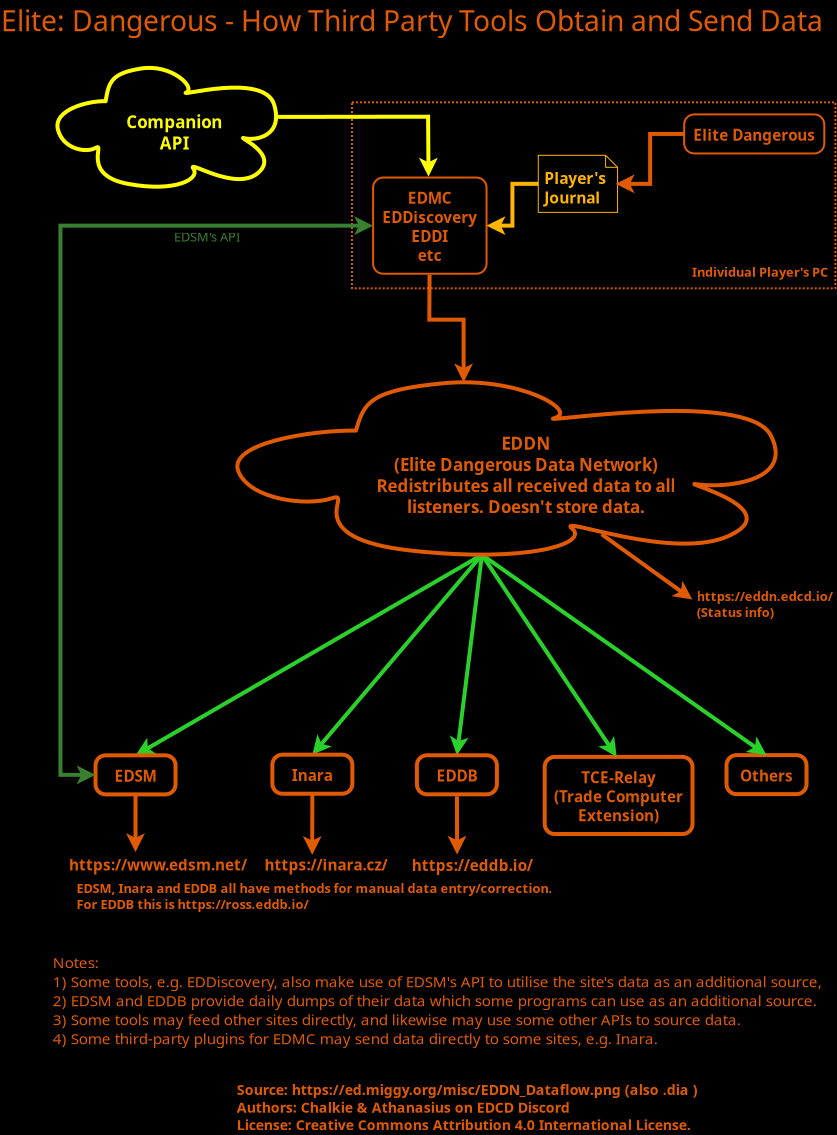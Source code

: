 <?xml version="1.0" encoding="UTF-8"?>
<dia:diagram xmlns:dia="http://www.lysator.liu.se/~alla/dia/">
  <dia:layer name="Background" visible="true" connectable="true" active="true">
    <dia:object type="Network - Cloud" version="1" id="O0">
      <dia:attribute name="obj_pos">
        <dia:point val="7.553,4.768"/>
      </dia:attribute>
      <dia:attribute name="obj_bb">
        <dia:rectangle val="7.353,4.568;18.685,10.91"/>
      </dia:attribute>
      <dia:attribute name="meta">
        <dia:composite type="dict"/>
      </dia:attribute>
      <dia:attribute name="elem_corner">
        <dia:point val="7.553,4.768"/>
      </dia:attribute>
      <dia:attribute name="elem_width">
        <dia:real val="10.932"/>
      </dia:attribute>
      <dia:attribute name="elem_height">
        <dia:real val="5.942"/>
      </dia:attribute>
      <dia:attribute name="line_width">
        <dia:real val="0.2"/>
      </dia:attribute>
      <dia:attribute name="line_colour">
        <dia:color val="#ffff00ff"/>
      </dia:attribute>
      <dia:attribute name="fill_colour">
        <dia:color val="#000000ff"/>
      </dia:attribute>
      <dia:attribute name="show_background">
        <dia:boolean val="true"/>
      </dia:attribute>
      <dia:attribute name="line_style">
        <dia:enum val="0"/>
        <dia:real val="1"/>
      </dia:attribute>
      <dia:attribute name="padding">
        <dia:real val="0.1"/>
      </dia:attribute>
      <dia:attribute name="text">
        <dia:composite type="text">
          <dia:attribute name="string">
            <dia:string>#Companion
API#</dia:string>
          </dia:attribute>
          <dia:attribute name="font">
            <dia:font family="Sintony" style="80" name="Courier"/>
          </dia:attribute>
          <dia:attribute name="height">
            <dia:real val="1.058"/>
          </dia:attribute>
          <dia:attribute name="pos">
            <dia:point val="13.414,7.686"/>
          </dia:attribute>
          <dia:attribute name="color">
            <dia:color val="#ffff00ff"/>
          </dia:attribute>
          <dia:attribute name="alignment">
            <dia:enum val="1"/>
          </dia:attribute>
        </dia:composite>
      </dia:attribute>
      <dia:attribute name="text_fitting">
        <dia:enum val="1"/>
      </dia:attribute>
      <dia:attribute name="flip_horizontal">
        <dia:boolean val="false"/>
      </dia:attribute>
      <dia:attribute name="flip_vertical">
        <dia:boolean val="false"/>
      </dia:attribute>
      <dia:attribute name="subscale">
        <dia:real val="1"/>
      </dia:attribute>
    </dia:object>
    <dia:object type="UML - State" version="0" id="O1">
      <dia:attribute name="obj_pos">
        <dia:point val="31.915,39.22"/>
      </dia:attribute>
      <dia:attribute name="obj_bb">
        <dia:rectangle val="31.815,39.12;39.217,43.177"/>
      </dia:attribute>
      <dia:attribute name="meta">
        <dia:composite type="dict"/>
      </dia:attribute>
      <dia:attribute name="elem_corner">
        <dia:point val="31.915,39.22"/>
      </dia:attribute>
      <dia:attribute name="elem_width">
        <dia:real val="7.202"/>
      </dia:attribute>
      <dia:attribute name="elem_height">
        <dia:real val="3.857"/>
      </dia:attribute>
      <dia:attribute name="entry_action">
        <dia:string>##</dia:string>
      </dia:attribute>
      <dia:attribute name="do_action">
        <dia:string>##</dia:string>
      </dia:attribute>
      <dia:attribute name="exit_action">
        <dia:string>##</dia:string>
      </dia:attribute>
      <dia:attribute name="text">
        <dia:composite type="text">
          <dia:attribute name="string">
            <dia:string>#TCE-Relay
(Trade Computer
Extension)#</dia:string>
          </dia:attribute>
          <dia:attribute name="font">
            <dia:font family="Sintony" style="80" name="Courier"/>
          </dia:attribute>
          <dia:attribute name="height">
            <dia:real val="0.952"/>
          </dia:attribute>
          <dia:attribute name="pos">
            <dia:point val="35.516,40.48"/>
          </dia:attribute>
          <dia:attribute name="color">
            <dia:color val="#e05a01ff"/>
          </dia:attribute>
          <dia:attribute name="alignment">
            <dia:enum val="1"/>
          </dia:attribute>
        </dia:composite>
      </dia:attribute>
      <dia:attribute name="line_width">
        <dia:real val="0.2"/>
      </dia:attribute>
      <dia:attribute name="line_colour">
        <dia:color val="#e05a01ff"/>
      </dia:attribute>
      <dia:attribute name="fill_colour">
        <dia:color val="#000000ff"/>
      </dia:attribute>
    </dia:object>
    <dia:object type="UML - State" version="0" id="O2">
      <dia:attribute name="obj_pos">
        <dia:point val="41.006,39.131"/>
      </dia:attribute>
      <dia:attribute name="obj_bb">
        <dia:rectangle val="40.906,39.031;45.106,41.183"/>
      </dia:attribute>
      <dia:attribute name="meta">
        <dia:composite type="dict"/>
      </dia:attribute>
      <dia:attribute name="elem_corner">
        <dia:point val="41.006,39.131"/>
      </dia:attribute>
      <dia:attribute name="elem_width">
        <dia:real val="4"/>
      </dia:attribute>
      <dia:attribute name="elem_height">
        <dia:real val="1.952"/>
      </dia:attribute>
      <dia:attribute name="entry_action">
        <dia:string>##</dia:string>
      </dia:attribute>
      <dia:attribute name="do_action">
        <dia:string>##</dia:string>
      </dia:attribute>
      <dia:attribute name="exit_action">
        <dia:string>##</dia:string>
      </dia:attribute>
      <dia:attribute name="text">
        <dia:composite type="text">
          <dia:attribute name="string">
            <dia:string>#Others#</dia:string>
          </dia:attribute>
          <dia:attribute name="font">
            <dia:font family="Sintony" style="80" name="Courier"/>
          </dia:attribute>
          <dia:attribute name="height">
            <dia:real val="0.952"/>
          </dia:attribute>
          <dia:attribute name="pos">
            <dia:point val="43.006,40.391"/>
          </dia:attribute>
          <dia:attribute name="color">
            <dia:color val="#e05a01ff"/>
          </dia:attribute>
          <dia:attribute name="alignment">
            <dia:enum val="1"/>
          </dia:attribute>
        </dia:composite>
      </dia:attribute>
      <dia:attribute name="line_width">
        <dia:real val="0.2"/>
      </dia:attribute>
      <dia:attribute name="line_colour">
        <dia:color val="#e05a01ff"/>
      </dia:attribute>
      <dia:attribute name="fill_colour">
        <dia:color val="#000000ff"/>
      </dia:attribute>
    </dia:object>
    <dia:object type="Standard - Line" version="0" id="O3">
      <dia:attribute name="obj_pos">
        <dia:point val="28.778,29.114"/>
      </dia:attribute>
      <dia:attribute name="obj_bb">
        <dia:rectangle val="11.321,28.977;28.915,39.279"/>
      </dia:attribute>
      <dia:attribute name="conn_endpoints">
        <dia:point val="28.778,29.114"/>
        <dia:point val="11.458,39.142"/>
      </dia:attribute>
      <dia:attribute name="numcp">
        <dia:int val="1"/>
      </dia:attribute>
      <dia:attribute name="line_color">
        <dia:color val="#2ad12aff"/>
      </dia:attribute>
      <dia:attribute name="line_width">
        <dia:real val="0.2"/>
      </dia:attribute>
      <dia:attribute name="end_arrow">
        <dia:enum val="22"/>
      </dia:attribute>
      <dia:attribute name="end_arrow_length">
        <dia:real val="0.5"/>
      </dia:attribute>
      <dia:attribute name="end_arrow_width">
        <dia:real val="0.5"/>
      </dia:attribute>
      <dia:connections>
        <dia:connection handle="0" to="O17" connection="1"/>
        <dia:connection handle="1" to="O14" connection="1"/>
      </dia:connections>
    </dia:object>
    <dia:object type="Standard - Line" version="0" id="O4">
      <dia:attribute name="obj_pos">
        <dia:point val="28.778,29.114"/>
      </dia:attribute>
      <dia:attribute name="obj_bb">
        <dia:rectangle val="20.158,28.973;28.919,39.25"/>
      </dia:attribute>
      <dia:attribute name="conn_endpoints">
        <dia:point val="28.778,29.114"/>
        <dia:point val="20.299,39.109"/>
      </dia:attribute>
      <dia:attribute name="numcp">
        <dia:int val="1"/>
      </dia:attribute>
      <dia:attribute name="line_color">
        <dia:color val="#2ad12aff"/>
      </dia:attribute>
      <dia:attribute name="line_width">
        <dia:real val="0.2"/>
      </dia:attribute>
      <dia:attribute name="end_arrow">
        <dia:enum val="22"/>
      </dia:attribute>
      <dia:attribute name="end_arrow_length">
        <dia:real val="0.5"/>
      </dia:attribute>
      <dia:attribute name="end_arrow_width">
        <dia:real val="0.5"/>
      </dia:attribute>
      <dia:connections>
        <dia:connection handle="0" to="O17" connection="1"/>
        <dia:connection handle="1" to="O11" connection="1"/>
      </dia:connections>
    </dia:object>
    <dia:object type="Standard - Line" version="0" id="O5">
      <dia:attribute name="obj_pos">
        <dia:point val="28.778,29.114"/>
      </dia:attribute>
      <dia:attribute name="obj_bb">
        <dia:rectangle val="27.172,29.002;28.89,39.25"/>
      </dia:attribute>
      <dia:attribute name="conn_endpoints">
        <dia:point val="28.778,29.114"/>
        <dia:point val="27.525,39.139"/>
      </dia:attribute>
      <dia:attribute name="numcp">
        <dia:int val="1"/>
      </dia:attribute>
      <dia:attribute name="line_color">
        <dia:color val="#2ad12aff"/>
      </dia:attribute>
      <dia:attribute name="line_width">
        <dia:real val="0.2"/>
      </dia:attribute>
      <dia:attribute name="end_arrow">
        <dia:enum val="22"/>
      </dia:attribute>
      <dia:attribute name="end_arrow_length">
        <dia:real val="0.5"/>
      </dia:attribute>
      <dia:attribute name="end_arrow_width">
        <dia:real val="0.5"/>
      </dia:attribute>
      <dia:connections>
        <dia:connection handle="0" to="O17" connection="1"/>
        <dia:connection handle="1" to="O31" connection="1"/>
      </dia:connections>
    </dia:object>
    <dia:object type="Standard - Line" version="0" id="O6">
      <dia:attribute name="obj_pos">
        <dia:point val="28.778,29.114"/>
      </dia:attribute>
      <dia:attribute name="obj_bb">
        <dia:rectangle val="28.639,28.975;35.655,39.358"/>
      </dia:attribute>
      <dia:attribute name="conn_endpoints">
        <dia:point val="28.778,29.114"/>
        <dia:point val="35.516,39.22"/>
      </dia:attribute>
      <dia:attribute name="numcp">
        <dia:int val="1"/>
      </dia:attribute>
      <dia:attribute name="line_color">
        <dia:color val="#2ad12aff"/>
      </dia:attribute>
      <dia:attribute name="line_width">
        <dia:real val="0.2"/>
      </dia:attribute>
      <dia:attribute name="end_arrow">
        <dia:enum val="22"/>
      </dia:attribute>
      <dia:attribute name="end_arrow_length">
        <dia:real val="0.5"/>
      </dia:attribute>
      <dia:attribute name="end_arrow_width">
        <dia:real val="0.5"/>
      </dia:attribute>
      <dia:connections>
        <dia:connection handle="0" to="O17" connection="1"/>
        <dia:connection handle="1" to="O1" connection="1"/>
      </dia:connections>
    </dia:object>
    <dia:object type="Standard - Line" version="0" id="O7">
      <dia:attribute name="obj_pos">
        <dia:point val="28.778,29.114"/>
      </dia:attribute>
      <dia:attribute name="obj_bb">
        <dia:rectangle val="28.639,28.974;43.145,39.27"/>
      </dia:attribute>
      <dia:attribute name="conn_endpoints">
        <dia:point val="28.778,29.114"/>
        <dia:point val="43.006,39.131"/>
      </dia:attribute>
      <dia:attribute name="numcp">
        <dia:int val="1"/>
      </dia:attribute>
      <dia:attribute name="line_color">
        <dia:color val="#2ad12aff"/>
      </dia:attribute>
      <dia:attribute name="line_width">
        <dia:real val="0.2"/>
      </dia:attribute>
      <dia:attribute name="end_arrow">
        <dia:enum val="22"/>
      </dia:attribute>
      <dia:attribute name="end_arrow_length">
        <dia:real val="0.5"/>
      </dia:attribute>
      <dia:attribute name="end_arrow_width">
        <dia:real val="0.5"/>
      </dia:attribute>
      <dia:connections>
        <dia:connection handle="0" to="O17" connection="1"/>
        <dia:connection handle="1" to="O2" connection="1"/>
      </dia:connections>
    </dia:object>
    <dia:object type="Standard - Text" version="1" id="O8">
      <dia:attribute name="obj_pos">
        <dia:point val="20.056,34.346"/>
      </dia:attribute>
      <dia:attribute name="obj_bb">
        <dia:rectangle val="20.056,33.751;20.056,34.496"/>
      </dia:attribute>
      <dia:attribute name="text">
        <dia:composite type="text">
          <dia:attribute name="string">
            <dia:string>##</dia:string>
          </dia:attribute>
          <dia:attribute name="font">
            <dia:font family="sans" style="0" name="Helvetica"/>
          </dia:attribute>
          <dia:attribute name="height">
            <dia:real val="0.8"/>
          </dia:attribute>
          <dia:attribute name="pos">
            <dia:point val="20.056,34.346"/>
          </dia:attribute>
          <dia:attribute name="color">
            <dia:color val="#e05a01ff"/>
          </dia:attribute>
          <dia:attribute name="alignment">
            <dia:enum val="0"/>
          </dia:attribute>
        </dia:composite>
      </dia:attribute>
      <dia:attribute name="valign">
        <dia:enum val="3"/>
      </dia:attribute>
    </dia:object>
    <dia:object type="Standard - Text" version="1" id="O9">
      <dia:attribute name="obj_pos">
        <dia:point val="4.731,2.935"/>
      </dia:attribute>
      <dia:attribute name="obj_bb">
        <dia:rectangle val="4.731,1.53;47.403,3.37"/>
      </dia:attribute>
      <dia:attribute name="text">
        <dia:composite type="text">
          <dia:attribute name="string">
            <dia:string>#Elite: Dangerous - How Third Party Tools Obtain and Send Data#</dia:string>
          </dia:attribute>
          <dia:attribute name="font">
            <dia:font family="Sintony" style="0" name="Courier"/>
          </dia:attribute>
          <dia:attribute name="height">
            <dia:real val="1.764"/>
          </dia:attribute>
          <dia:attribute name="pos">
            <dia:point val="4.731,2.935"/>
          </dia:attribute>
          <dia:attribute name="color">
            <dia:color val="#e05a01ff"/>
          </dia:attribute>
          <dia:attribute name="alignment">
            <dia:enum val="0"/>
          </dia:attribute>
        </dia:composite>
      </dia:attribute>
      <dia:attribute name="valign">
        <dia:enum val="3"/>
      </dia:attribute>
    </dia:object>
    <dia:object type="Standard - Text" version="1" id="O10">
      <dia:attribute name="obj_pos">
        <dia:point val="8.504,46.028"/>
      </dia:attribute>
      <dia:attribute name="obj_bb">
        <dia:rectangle val="8.504,45.39;31.676,47.025"/>
      </dia:attribute>
      <dia:attribute name="text">
        <dia:composite type="text">
          <dia:attribute name="string">
            <dia:string>#EDSM, Inara and EDDB all have methods for manual data entry/correction.
For EDDB this is https://ross.eddb.io/#</dia:string>
          </dia:attribute>
          <dia:attribute name="font">
            <dia:font family="Sintony" style="80" name="Courier"/>
          </dia:attribute>
          <dia:attribute name="height">
            <dia:real val="0.8"/>
          </dia:attribute>
          <dia:attribute name="pos">
            <dia:point val="8.504,46.028"/>
          </dia:attribute>
          <dia:attribute name="color">
            <dia:color val="#e05a01ff"/>
          </dia:attribute>
          <dia:attribute name="alignment">
            <dia:enum val="0"/>
          </dia:attribute>
        </dia:composite>
      </dia:attribute>
      <dia:attribute name="valign">
        <dia:enum val="3"/>
      </dia:attribute>
    </dia:object>
    <dia:group>
      <dia:attribute name="meta">
        <dia:composite type="dict"/>
      </dia:attribute>
      <dia:attribute name="matrix">
        <dia:connections>
          <dia:connection handle="0" to="O11" connection="6"/>
        </dia:connections>
      </dia:attribute>
      <dia:object type="UML - State" version="0" id="O11">
        <dia:attribute name="obj_pos">
          <dia:point val="18.299,39.109"/>
        </dia:attribute>
        <dia:attribute name="obj_bb">
          <dia:rectangle val="18.199,39.009;22.399,41.162"/>
        </dia:attribute>
        <dia:attribute name="meta">
          <dia:composite type="dict"/>
        </dia:attribute>
        <dia:attribute name="elem_corner">
          <dia:point val="18.299,39.109"/>
        </dia:attribute>
        <dia:attribute name="elem_width">
          <dia:real val="4"/>
        </dia:attribute>
        <dia:attribute name="elem_height">
          <dia:real val="1.952"/>
        </dia:attribute>
        <dia:attribute name="entry_action">
          <dia:string>##</dia:string>
        </dia:attribute>
        <dia:attribute name="do_action">
          <dia:string>##</dia:string>
        </dia:attribute>
        <dia:attribute name="exit_action">
          <dia:string>##</dia:string>
        </dia:attribute>
        <dia:attribute name="text">
          <dia:composite type="text">
            <dia:attribute name="string">
              <dia:string>#Inara#</dia:string>
            </dia:attribute>
            <dia:attribute name="font">
              <dia:font family="Sintony" style="80" name="Courier"/>
            </dia:attribute>
            <dia:attribute name="height">
              <dia:real val="0.952"/>
            </dia:attribute>
            <dia:attribute name="pos">
              <dia:point val="20.299,40.369"/>
            </dia:attribute>
            <dia:attribute name="color">
              <dia:color val="#e05a01ff"/>
            </dia:attribute>
            <dia:attribute name="alignment">
              <dia:enum val="1"/>
            </dia:attribute>
          </dia:composite>
        </dia:attribute>
        <dia:attribute name="line_width">
          <dia:real val="0.2"/>
        </dia:attribute>
        <dia:attribute name="line_colour">
          <dia:color val="#e05a01ff"/>
        </dia:attribute>
        <dia:attribute name="fill_colour">
          <dia:color val="#000000ff"/>
        </dia:attribute>
      </dia:object>
      <dia:object type="Standard - Line" version="0" id="O12">
        <dia:attribute name="obj_pos">
          <dia:point val="20.299,41.062"/>
        </dia:attribute>
        <dia:attribute name="obj_bb">
          <dia:rectangle val="19.82,40.962;20.767,44.221"/>
        </dia:attribute>
        <dia:attribute name="conn_endpoints">
          <dia:point val="20.299,41.062"/>
          <dia:point val="20.291,44.12"/>
        </dia:attribute>
        <dia:attribute name="numcp">
          <dia:int val="1"/>
        </dia:attribute>
        <dia:attribute name="line_color">
          <dia:color val="#e05a01ff"/>
        </dia:attribute>
        <dia:attribute name="line_width">
          <dia:real val="0.2"/>
        </dia:attribute>
        <dia:attribute name="end_arrow">
          <dia:enum val="22"/>
        </dia:attribute>
        <dia:attribute name="end_arrow_length">
          <dia:real val="0.5"/>
        </dia:attribute>
        <dia:attribute name="end_arrow_width">
          <dia:real val="0.5"/>
        </dia:attribute>
      </dia:object>
      <dia:object type="Standard - Text" version="1" id="O13">
        <dia:attribute name="obj_pos">
          <dia:point val="17.902,44.902"/>
        </dia:attribute>
        <dia:attribute name="obj_bb">
          <dia:rectangle val="17.902,44.142;23.792,45.137"/>
        </dia:attribute>
        <dia:attribute name="text">
          <dia:composite type="text">
            <dia:attribute name="string">
              <dia:string>#https://inara.cz/#</dia:string>
            </dia:attribute>
            <dia:attribute name="font">
              <dia:font family="Sintony" style="80" name="Courier"/>
            </dia:attribute>
            <dia:attribute name="height">
              <dia:real val="0.952"/>
            </dia:attribute>
            <dia:attribute name="pos">
              <dia:point val="17.902,44.902"/>
            </dia:attribute>
            <dia:attribute name="color">
              <dia:color val="#e05a01ff"/>
            </dia:attribute>
            <dia:attribute name="alignment">
              <dia:enum val="0"/>
            </dia:attribute>
          </dia:composite>
        </dia:attribute>
        <dia:attribute name="valign">
          <dia:enum val="3"/>
        </dia:attribute>
      </dia:object>
    </dia:group>
    <dia:group>
      <dia:attribute name="meta">
        <dia:composite type="dict"/>
      </dia:attribute>
      <dia:attribute name="matrix">
        <dia:connections>
          <dia:connection handle="0" to="O14" connection="6"/>
        </dia:connections>
      </dia:attribute>
      <dia:object type="UML - State" version="0" id="O14">
        <dia:attribute name="obj_pos">
          <dia:point val="9.458,39.142"/>
        </dia:attribute>
        <dia:attribute name="obj_bb">
          <dia:rectangle val="9.358,39.042;13.558,41.195"/>
        </dia:attribute>
        <dia:attribute name="meta">
          <dia:composite type="dict"/>
        </dia:attribute>
        <dia:attribute name="elem_corner">
          <dia:point val="9.458,39.142"/>
        </dia:attribute>
        <dia:attribute name="elem_width">
          <dia:real val="4"/>
        </dia:attribute>
        <dia:attribute name="elem_height">
          <dia:real val="1.952"/>
        </dia:attribute>
        <dia:attribute name="entry_action">
          <dia:string>##</dia:string>
        </dia:attribute>
        <dia:attribute name="do_action">
          <dia:string>##</dia:string>
        </dia:attribute>
        <dia:attribute name="exit_action">
          <dia:string>##</dia:string>
        </dia:attribute>
        <dia:attribute name="text">
          <dia:composite type="text">
            <dia:attribute name="string">
              <dia:string>#EDSM#</dia:string>
            </dia:attribute>
            <dia:attribute name="font">
              <dia:font family="Sintony" style="80" name="Courier"/>
            </dia:attribute>
            <dia:attribute name="height">
              <dia:real val="0.952"/>
            </dia:attribute>
            <dia:attribute name="pos">
              <dia:point val="11.458,40.402"/>
            </dia:attribute>
            <dia:attribute name="color">
              <dia:color val="#e05a01ff"/>
            </dia:attribute>
            <dia:attribute name="alignment">
              <dia:enum val="1"/>
            </dia:attribute>
          </dia:composite>
        </dia:attribute>
        <dia:attribute name="line_width">
          <dia:real val="0.2"/>
        </dia:attribute>
        <dia:attribute name="line_colour">
          <dia:color val="#e05a01ff"/>
        </dia:attribute>
        <dia:attribute name="fill_colour">
          <dia:color val="#000000ff"/>
        </dia:attribute>
      </dia:object>
      <dia:object type="Standard - Line" version="0" id="O15">
        <dia:attribute name="obj_pos">
          <dia:point val="11.458,41.095"/>
        </dia:attribute>
        <dia:attribute name="obj_bb">
          <dia:rectangle val="10.982,40.995;11.929,44.08"/>
        </dia:attribute>
        <dia:attribute name="conn_endpoints">
          <dia:point val="11.458,41.095"/>
          <dia:point val="11.454,43.98"/>
        </dia:attribute>
        <dia:attribute name="numcp">
          <dia:int val="1"/>
        </dia:attribute>
        <dia:attribute name="line_color">
          <dia:color val="#e05a01ff"/>
        </dia:attribute>
        <dia:attribute name="line_width">
          <dia:real val="0.2"/>
        </dia:attribute>
        <dia:attribute name="end_arrow">
          <dia:enum val="22"/>
        </dia:attribute>
        <dia:attribute name="end_arrow_length">
          <dia:real val="0.5"/>
        </dia:attribute>
        <dia:attribute name="end_arrow_width">
          <dia:real val="0.5"/>
        </dia:attribute>
      </dia:object>
      <dia:object type="Standard - Text" version="1" id="O16">
        <dia:attribute name="obj_pos">
          <dia:point val="8.132,44.904"/>
        </dia:attribute>
        <dia:attribute name="obj_bb">
          <dia:rectangle val="8.132,44.144;16.46,45.139"/>
        </dia:attribute>
        <dia:attribute name="text">
          <dia:composite type="text">
            <dia:attribute name="string">
              <dia:string>#https://www.edsm.net/#</dia:string>
            </dia:attribute>
            <dia:attribute name="font">
              <dia:font family="Sintony" style="80" name="Courier"/>
            </dia:attribute>
            <dia:attribute name="height">
              <dia:real val="0.952"/>
            </dia:attribute>
            <dia:attribute name="pos">
              <dia:point val="8.132,44.904"/>
            </dia:attribute>
            <dia:attribute name="color">
              <dia:color val="#e05a01ff"/>
            </dia:attribute>
            <dia:attribute name="alignment">
              <dia:enum val="0"/>
            </dia:attribute>
          </dia:composite>
        </dia:attribute>
        <dia:attribute name="valign">
          <dia:enum val="3"/>
        </dia:attribute>
      </dia:object>
    </dia:group>
    <dia:object type="Network - Cloud" version="1" id="O17">
      <dia:attribute name="obj_pos">
        <dia:point val="16.734,20.489"/>
      </dia:attribute>
      <dia:attribute name="obj_bb">
        <dia:rectangle val="16.534,20.289;43.481,29.31"/>
      </dia:attribute>
      <dia:attribute name="meta">
        <dia:composite type="dict"/>
      </dia:attribute>
      <dia:attribute name="elem_corner">
        <dia:point val="16.734,20.489"/>
      </dia:attribute>
      <dia:attribute name="elem_width">
        <dia:real val="26.547"/>
      </dia:attribute>
      <dia:attribute name="elem_height">
        <dia:real val="8.62"/>
      </dia:attribute>
      <dia:attribute name="line_width">
        <dia:real val="0.2"/>
      </dia:attribute>
      <dia:attribute name="line_colour">
        <dia:color val="#e05a01ff"/>
      </dia:attribute>
      <dia:attribute name="fill_colour">
        <dia:color val="#000000ff"/>
      </dia:attribute>
      <dia:attribute name="show_background">
        <dia:boolean val="true"/>
      </dia:attribute>
      <dia:attribute name="line_style">
        <dia:enum val="0"/>
        <dia:real val="1"/>
      </dia:attribute>
      <dia:attribute name="padding">
        <dia:real val="0.1"/>
      </dia:attribute>
      <dia:attribute name="text">
        <dia:composite type="text">
          <dia:attribute name="string">
            <dia:string>#EDDN
(Elite Dangerous Data Network)
Redistributes all received data to all
listeners. Doesn't store data.#</dia:string>
          </dia:attribute>
          <dia:attribute name="font">
            <dia:font family="Sintony" style="80" name="Courier"/>
          </dia:attribute>
          <dia:attribute name="height">
            <dia:real val="1.058"/>
          </dia:attribute>
          <dia:attribute name="pos">
            <dia:point val="30.966,23.76"/>
          </dia:attribute>
          <dia:attribute name="color">
            <dia:color val="#e05a01ff"/>
          </dia:attribute>
          <dia:attribute name="alignment">
            <dia:enum val="1"/>
          </dia:attribute>
        </dia:composite>
      </dia:attribute>
      <dia:attribute name="text_fitting">
        <dia:enum val="1"/>
      </dia:attribute>
      <dia:attribute name="flip_horizontal">
        <dia:boolean val="false"/>
      </dia:attribute>
      <dia:attribute name="flip_vertical">
        <dia:boolean val="false"/>
      </dia:attribute>
      <dia:attribute name="subscale">
        <dia:real val="1"/>
      </dia:attribute>
    </dia:object>
    <dia:object type="Standard - Text" version="1" id="O18">
      <dia:attribute name="obj_pos">
        <dia:point val="16.519,56.127"/>
      </dia:attribute>
      <dia:attribute name="obj_bb">
        <dia:rectangle val="16.519,55.425;38.924,58.109"/>
      </dia:attribute>
      <dia:attribute name="text">
        <dia:composite type="text">
          <dia:attribute name="string">
            <dia:string>#Source: https://ed.miggy.org/misc/EDDN_Dataflow.png (also .dia )
Authors: Chalkie &amp; Athanasius on EDCD Discord
License: Creative Commons Attribution 4.0 International License.#</dia:string>
          </dia:attribute>
          <dia:attribute name="font">
            <dia:font family="Sintony" style="80" name="Courier"/>
          </dia:attribute>
          <dia:attribute name="height">
            <dia:real val="0.882"/>
          </dia:attribute>
          <dia:attribute name="pos">
            <dia:point val="16.519,56.127"/>
          </dia:attribute>
          <dia:attribute name="color">
            <dia:color val="#e05a01ff"/>
          </dia:attribute>
          <dia:attribute name="alignment">
            <dia:enum val="0"/>
          </dia:attribute>
        </dia:composite>
      </dia:attribute>
      <dia:attribute name="valign">
        <dia:enum val="3"/>
      </dia:attribute>
    </dia:object>
    <dia:object type="Standard - Box" version="0" id="O19">
      <dia:attribute name="obj_pos">
        <dia:point val="22.279,6.492"/>
      </dia:attribute>
      <dia:attribute name="obj_bb">
        <dia:rectangle val="22.229,6.442;46.499,15.84"/>
      </dia:attribute>
      <dia:attribute name="elem_corner">
        <dia:point val="22.279,6.492"/>
      </dia:attribute>
      <dia:attribute name="elem_width">
        <dia:real val="24.17"/>
      </dia:attribute>
      <dia:attribute name="elem_height">
        <dia:real val="9.298"/>
      </dia:attribute>
      <dia:attribute name="border_width">
        <dia:real val="0.1"/>
      </dia:attribute>
      <dia:attribute name="border_color">
        <dia:color val="#e05a01ff"/>
      </dia:attribute>
      <dia:attribute name="inner_color">
        <dia:color val="#000000ff"/>
      </dia:attribute>
      <dia:attribute name="show_background">
        <dia:boolean val="true"/>
      </dia:attribute>
      <dia:attribute name="line_style">
        <dia:enum val="4"/>
      </dia:attribute>
      <dia:attribute name="line_join">
        <dia:enum val="1"/>
      </dia:attribute>
    </dia:object>
    <dia:object type="UML - State" version="0" id="O20">
      <dia:attribute name="obj_pos">
        <dia:point val="23.336,10.253"/>
      </dia:attribute>
      <dia:attribute name="obj_bb">
        <dia:rectangle val="23.286,10.203;28.963,15.113"/>
      </dia:attribute>
      <dia:attribute name="meta">
        <dia:composite type="dict"/>
      </dia:attribute>
      <dia:attribute name="elem_corner">
        <dia:point val="23.336,10.253"/>
      </dia:attribute>
      <dia:attribute name="elem_width">
        <dia:real val="5.577"/>
      </dia:attribute>
      <dia:attribute name="elem_height">
        <dia:real val="4.81"/>
      </dia:attribute>
      <dia:attribute name="entry_action">
        <dia:string>##</dia:string>
      </dia:attribute>
      <dia:attribute name="do_action">
        <dia:string>##</dia:string>
      </dia:attribute>
      <dia:attribute name="exit_action">
        <dia:string>##</dia:string>
      </dia:attribute>
      <dia:attribute name="text">
        <dia:composite type="text">
          <dia:attribute name="string">
            <dia:string>#EDMC
EDDiscovery
EDDI
etc#</dia:string>
          </dia:attribute>
          <dia:attribute name="font">
            <dia:font family="Sintony" style="80" name="Courier"/>
          </dia:attribute>
          <dia:attribute name="height">
            <dia:real val="0.952"/>
          </dia:attribute>
          <dia:attribute name="pos">
            <dia:point val="26.124,11.513"/>
          </dia:attribute>
          <dia:attribute name="color">
            <dia:color val="#e05a01ff"/>
          </dia:attribute>
          <dia:attribute name="alignment">
            <dia:enum val="1"/>
          </dia:attribute>
        </dia:composite>
      </dia:attribute>
      <dia:attribute name="line_width">
        <dia:real val="0.1"/>
      </dia:attribute>
      <dia:attribute name="line_colour">
        <dia:color val="#e05a01ff"/>
      </dia:attribute>
      <dia:attribute name="fill_colour">
        <dia:color val="#000000ff"/>
      </dia:attribute>
    </dia:object>
    <dia:object type="UML - Note" version="0" id="O21">
      <dia:attribute name="obj_pos">
        <dia:point val="31.595,9.141"/>
      </dia:attribute>
      <dia:attribute name="obj_bb">
        <dia:rectangle val="31.545,9.091;35.515,12.044"/>
      </dia:attribute>
      <dia:attribute name="meta">
        <dia:composite type="dict"/>
      </dia:attribute>
      <dia:attribute name="elem_corner">
        <dia:point val="31.595,9.141"/>
      </dia:attribute>
      <dia:attribute name="elem_width">
        <dia:real val="3.87"/>
      </dia:attribute>
      <dia:attribute name="elem_height">
        <dia:real val="2.853"/>
      </dia:attribute>
      <dia:attribute name="text">
        <dia:composite type="text">
          <dia:attribute name="string">
            <dia:string>#Player's
Journal#</dia:string>
          </dia:attribute>
          <dia:attribute name="font">
            <dia:font family="Sintony" style="80" name="Courier"/>
          </dia:attribute>
          <dia:attribute name="height">
            <dia:real val="0.976"/>
          </dia:attribute>
          <dia:attribute name="pos">
            <dia:point val="31.895,10.518"/>
          </dia:attribute>
          <dia:attribute name="color">
            <dia:color val="#ffb500ff"/>
          </dia:attribute>
          <dia:attribute name="alignment">
            <dia:enum val="0"/>
          </dia:attribute>
        </dia:composite>
      </dia:attribute>
      <dia:attribute name="line_width">
        <dia:real val="0"/>
      </dia:attribute>
      <dia:attribute name="line_colour">
        <dia:color val="#ffb500ff"/>
      </dia:attribute>
      <dia:attribute name="fill_colour">
        <dia:color val="#000000ff"/>
      </dia:attribute>
    </dia:object>
    <dia:object type="UML - State" version="0" id="O22">
      <dia:attribute name="obj_pos">
        <dia:point val="38.89,7.096"/>
      </dia:attribute>
      <dia:attribute name="obj_bb">
        <dia:rectangle val="38.84,7.046;45.815,9.098"/>
      </dia:attribute>
      <dia:attribute name="meta">
        <dia:composite type="dict"/>
      </dia:attribute>
      <dia:attribute name="elem_corner">
        <dia:point val="38.89,7.096"/>
      </dia:attribute>
      <dia:attribute name="elem_width">
        <dia:real val="6.875"/>
      </dia:attribute>
      <dia:attribute name="elem_height">
        <dia:real val="1.952"/>
      </dia:attribute>
      <dia:attribute name="entry_action">
        <dia:string>##</dia:string>
      </dia:attribute>
      <dia:attribute name="do_action">
        <dia:string>##</dia:string>
      </dia:attribute>
      <dia:attribute name="exit_action">
        <dia:string>##</dia:string>
      </dia:attribute>
      <dia:attribute name="text">
        <dia:composite type="text">
          <dia:attribute name="string">
            <dia:string>#Elite Dangerous#</dia:string>
          </dia:attribute>
          <dia:attribute name="font">
            <dia:font family="Sintony" style="80" name="Courier"/>
          </dia:attribute>
          <dia:attribute name="height">
            <dia:real val="0.952"/>
          </dia:attribute>
          <dia:attribute name="pos">
            <dia:point val="42.327,8.356"/>
          </dia:attribute>
          <dia:attribute name="color">
            <dia:color val="#e05a01ff"/>
          </dia:attribute>
          <dia:attribute name="alignment">
            <dia:enum val="1"/>
          </dia:attribute>
        </dia:composite>
      </dia:attribute>
      <dia:attribute name="line_width">
        <dia:real val="0.1"/>
      </dia:attribute>
      <dia:attribute name="line_colour">
        <dia:color val="#e05a01ff"/>
      </dia:attribute>
      <dia:attribute name="fill_colour">
        <dia:color val="#000000ff"/>
      </dia:attribute>
    </dia:object>
    <dia:object type="Standard - ZigZagLine" version="1" id="O23">
      <dia:attribute name="obj_pos">
        <dia:point val="31.595,10.567"/>
      </dia:attribute>
      <dia:attribute name="obj_bb">
        <dia:rectangle val="28.813,10.467;31.695,13.132"/>
      </dia:attribute>
      <dia:attribute name="orth_points">
        <dia:point val="31.595,10.567"/>
        <dia:point val="30.254,10.567"/>
        <dia:point val="30.254,12.658"/>
        <dia:point val="28.913,12.658"/>
      </dia:attribute>
      <dia:attribute name="orth_orient">
        <dia:enum val="0"/>
        <dia:enum val="1"/>
        <dia:enum val="0"/>
      </dia:attribute>
      <dia:attribute name="autorouting">
        <dia:boolean val="true"/>
      </dia:attribute>
      <dia:attribute name="line_color">
        <dia:color val="#ffb500ff"/>
      </dia:attribute>
      <dia:attribute name="line_width">
        <dia:real val="0.2"/>
      </dia:attribute>
      <dia:attribute name="end_arrow">
        <dia:enum val="22"/>
      </dia:attribute>
      <dia:attribute name="end_arrow_length">
        <dia:real val="0.5"/>
      </dia:attribute>
      <dia:attribute name="end_arrow_width">
        <dia:real val="0.5"/>
      </dia:attribute>
      <dia:connections>
        <dia:connection handle="0" to="O21" connection="3"/>
        <dia:connection handle="1" to="O20" connection="4"/>
      </dia:connections>
    </dia:object>
    <dia:object type="Standard - ZigZagLine" version="1" id="O24">
      <dia:attribute name="obj_pos">
        <dia:point val="38.89,8.072"/>
      </dia:attribute>
      <dia:attribute name="obj_bb">
        <dia:rectangle val="35.365,7.972;38.99,11.041"/>
      </dia:attribute>
      <dia:attribute name="orth_points">
        <dia:point val="38.89,8.072"/>
        <dia:point val="37.188,8.072"/>
        <dia:point val="37.188,10.567"/>
        <dia:point val="35.465,10.567"/>
      </dia:attribute>
      <dia:attribute name="orth_orient">
        <dia:enum val="0"/>
        <dia:enum val="1"/>
        <dia:enum val="0"/>
      </dia:attribute>
      <dia:attribute name="autorouting">
        <dia:boolean val="false"/>
      </dia:attribute>
      <dia:attribute name="line_color">
        <dia:color val="#e05a01ff"/>
      </dia:attribute>
      <dia:attribute name="line_width">
        <dia:real val="0.2"/>
      </dia:attribute>
      <dia:attribute name="end_arrow">
        <dia:enum val="22"/>
      </dia:attribute>
      <dia:attribute name="end_arrow_length">
        <dia:real val="0.5"/>
      </dia:attribute>
      <dia:attribute name="end_arrow_width">
        <dia:real val="0.5"/>
      </dia:attribute>
      <dia:connections>
        <dia:connection handle="0" to="O22" connection="3"/>
        <dia:connection handle="1" to="O21" connection="4"/>
      </dia:connections>
    </dia:object>
    <dia:object type="Standard - Text" version="1" id="O25">
      <dia:attribute name="obj_pos">
        <dia:point val="39.283,15.213"/>
      </dia:attribute>
      <dia:attribute name="obj_bb">
        <dia:rectangle val="39.283,14.575;46.056,15.41"/>
      </dia:attribute>
      <dia:attribute name="text">
        <dia:composite type="text">
          <dia:attribute name="string">
            <dia:string>#Individual Player's PC#</dia:string>
          </dia:attribute>
          <dia:attribute name="font">
            <dia:font family="Sintony" style="80" name="Courier"/>
          </dia:attribute>
          <dia:attribute name="height">
            <dia:real val="0.8"/>
          </dia:attribute>
          <dia:attribute name="pos">
            <dia:point val="39.283,15.213"/>
          </dia:attribute>
          <dia:attribute name="color">
            <dia:color val="#e05a01ff"/>
          </dia:attribute>
          <dia:attribute name="alignment">
            <dia:enum val="0"/>
          </dia:attribute>
        </dia:composite>
      </dia:attribute>
      <dia:attribute name="valign">
        <dia:enum val="3"/>
      </dia:attribute>
    </dia:object>
    <dia:object type="Standard - PolyLine" version="0" id="O26">
      <dia:attribute name="obj_pos">
        <dia:point val="18.48,7.22"/>
      </dia:attribute>
      <dia:attribute name="obj_bb">
        <dia:rectangle val="18.38,7.109;26.591,12.658"/>
      </dia:attribute>
      <dia:attribute name="poly_points">
        <dia:point val="18.48,7.22"/>
        <dia:point val="26.086,7.21"/>
        <dia:point val="26.124,12.658"/>
      </dia:attribute>
      <dia:attribute name="line_color">
        <dia:color val="#ffff00ff"/>
      </dia:attribute>
      <dia:attribute name="line_width">
        <dia:real val="0.2"/>
      </dia:attribute>
      <dia:attribute name="end_arrow">
        <dia:enum val="22"/>
      </dia:attribute>
      <dia:attribute name="end_arrow_length">
        <dia:real val="0.5"/>
      </dia:attribute>
      <dia:attribute name="end_arrow_width">
        <dia:real val="0.5"/>
      </dia:attribute>
      <dia:connections>
        <dia:connection handle="0" to="O0" connection="2"/>
        <dia:connection handle="2" to="O20" connection="8"/>
      </dia:connections>
    </dia:object>
    <dia:object type="Standard - ZigZagLine" version="1" id="O27">
      <dia:attribute name="obj_pos">
        <dia:point val="26.124,15.114"/>
      </dia:attribute>
      <dia:attribute name="obj_bb">
        <dia:rectangle val="26.024,15.014;28.335,20.592"/>
      </dia:attribute>
      <dia:attribute name="orth_points">
        <dia:point val="26.124,15.114"/>
        <dia:point val="26.124,17.357"/>
        <dia:point val="27.861,17.357"/>
        <dia:point val="27.861,20.492"/>
      </dia:attribute>
      <dia:attribute name="orth_orient">
        <dia:enum val="1"/>
        <dia:enum val="0"/>
        <dia:enum val="1"/>
      </dia:attribute>
      <dia:attribute name="autorouting">
        <dia:boolean val="false"/>
      </dia:attribute>
      <dia:attribute name="line_color">
        <dia:color val="#e05a01ff"/>
      </dia:attribute>
      <dia:attribute name="line_width">
        <dia:real val="0.2"/>
      </dia:attribute>
      <dia:attribute name="end_arrow">
        <dia:enum val="22"/>
      </dia:attribute>
      <dia:attribute name="end_arrow_length">
        <dia:real val="0.5"/>
      </dia:attribute>
      <dia:attribute name="end_arrow_width">
        <dia:real val="0.5"/>
      </dia:attribute>
      <dia:connections>
        <dia:connection handle="0" to="O20" connection="8"/>
        <dia:connection handle="1" to="O17" connection="3"/>
      </dia:connections>
    </dia:object>
    <dia:group>
      <dia:attribute name="meta">
        <dia:composite type="dict"/>
      </dia:attribute>
      <dia:attribute name="matrix"/>
      <dia:object type="Standard - Text" version="1" id="O28">
        <dia:attribute name="obj_pos">
          <dia:point val="39.514,31.431"/>
        </dia:attribute>
        <dia:attribute name="obj_bb">
          <dia:rectangle val="39.514,30.773;45.995,32.47"/>
        </dia:attribute>
        <dia:attribute name="text">
          <dia:composite type="text">
            <dia:attribute name="string">
              <dia:string>#https://eddn.edcd.io/
(Status info)#</dia:string>
            </dia:attribute>
            <dia:attribute name="font">
              <dia:font family="Sintony" style="80" name="Courier"/>
            </dia:attribute>
            <dia:attribute name="height">
              <dia:real val="0.8"/>
            </dia:attribute>
            <dia:attribute name="pos">
              <dia:point val="39.514,31.431"/>
            </dia:attribute>
            <dia:attribute name="color">
              <dia:color val="#e05a01ff"/>
            </dia:attribute>
            <dia:attribute name="alignment">
              <dia:enum val="0"/>
            </dia:attribute>
          </dia:composite>
        </dia:attribute>
        <dia:attribute name="valign">
          <dia:enum val="3"/>
        </dia:attribute>
      </dia:object>
      <dia:object type="Standard - Line" version="0" id="O29">
        <dia:attribute name="obj_pos">
          <dia:point val="34.763,28.088"/>
        </dia:attribute>
        <dia:attribute name="obj_bb">
          <dia:rectangle val="34.623,27.949;39.437,31.49"/>
        </dia:attribute>
        <dia:attribute name="conn_endpoints">
          <dia:point val="34.763,28.088"/>
          <dia:point val="39.297,31.351"/>
        </dia:attribute>
        <dia:attribute name="numcp">
          <dia:int val="1"/>
        </dia:attribute>
        <dia:attribute name="line_color">
          <dia:color val="#e05a01ff"/>
        </dia:attribute>
        <dia:attribute name="line_width">
          <dia:real val="0.2"/>
        </dia:attribute>
        <dia:attribute name="end_arrow">
          <dia:enum val="22"/>
        </dia:attribute>
        <dia:attribute name="end_arrow_length">
          <dia:real val="0.5"/>
        </dia:attribute>
        <dia:attribute name="end_arrow_width">
          <dia:real val="0.5"/>
        </dia:attribute>
      </dia:object>
    </dia:group>
    <dia:object type="Standard - Text" version="1" id="O30">
      <dia:attribute name="obj_pos">
        <dia:point val="7.323,49.785"/>
      </dia:attribute>
      <dia:attribute name="obj_bb">
        <dia:rectangle val="7.323,49.001;47.808,53.88"/>
      </dia:attribute>
      <dia:attribute name="text">
        <dia:composite type="text">
          <dia:attribute name="string">
            <dia:string>#Notes:
1) Some tools, e.g. EDDiscovery, also make use of EDSM's API to utilise the site's data as an additional source,
2) EDSM and EDDB provide daily dumps of their data which some programs can use as an additional source.
3) Some tools may feed other sites directly, and likewise may use some other APIs to source data.
4) Some third-party plugins for EDMC may send data directly to some sites, e.g. Inara.#</dia:string>
          </dia:attribute>
          <dia:attribute name="font">
            <dia:font family="Sintony" style="0" name="Courier"/>
          </dia:attribute>
          <dia:attribute name="height">
            <dia:real val="0.952"/>
          </dia:attribute>
          <dia:attribute name="pos">
            <dia:point val="7.323,49.785"/>
          </dia:attribute>
          <dia:attribute name="color">
            <dia:color val="#e05a01ff"/>
          </dia:attribute>
          <dia:attribute name="alignment">
            <dia:enum val="0"/>
          </dia:attribute>
        </dia:composite>
      </dia:attribute>
      <dia:attribute name="valign">
        <dia:enum val="3"/>
      </dia:attribute>
    </dia:object>
    <dia:group>
      <dia:attribute name="meta">
        <dia:composite type="dict"/>
      </dia:attribute>
      <dia:attribute name="matrix">
        <dia:connections>
          <dia:connection handle="0" to="O31" connection="8"/>
        </dia:connections>
      </dia:attribute>
      <dia:object type="UML - State" version="0" id="O31">
        <dia:attribute name="obj_pos">
          <dia:point val="25.525,39.139"/>
        </dia:attribute>
        <dia:attribute name="obj_bb">
          <dia:rectangle val="25.425,39.038;29.625,41.191"/>
        </dia:attribute>
        <dia:attribute name="meta">
          <dia:composite type="dict"/>
        </dia:attribute>
        <dia:attribute name="elem_corner">
          <dia:point val="25.525,39.139"/>
        </dia:attribute>
        <dia:attribute name="elem_width">
          <dia:real val="4"/>
        </dia:attribute>
        <dia:attribute name="elem_height">
          <dia:real val="1.952"/>
        </dia:attribute>
        <dia:attribute name="entry_action">
          <dia:string>##</dia:string>
        </dia:attribute>
        <dia:attribute name="do_action">
          <dia:string>##</dia:string>
        </dia:attribute>
        <dia:attribute name="exit_action">
          <dia:string>##</dia:string>
        </dia:attribute>
        <dia:attribute name="text">
          <dia:composite type="text">
            <dia:attribute name="string">
              <dia:string>#EDDB#</dia:string>
            </dia:attribute>
            <dia:attribute name="font">
              <dia:font family="Sintony" style="80" name="Courier"/>
            </dia:attribute>
            <dia:attribute name="height">
              <dia:real val="0.952"/>
            </dia:attribute>
            <dia:attribute name="pos">
              <dia:point val="27.525,40.398"/>
            </dia:attribute>
            <dia:attribute name="color">
              <dia:color val="#e05a01ff"/>
            </dia:attribute>
            <dia:attribute name="alignment">
              <dia:enum val="1"/>
            </dia:attribute>
          </dia:composite>
        </dia:attribute>
        <dia:attribute name="line_width">
          <dia:real val="0.2"/>
        </dia:attribute>
        <dia:attribute name="line_colour">
          <dia:color val="#e05a01ff"/>
        </dia:attribute>
        <dia:attribute name="fill_colour">
          <dia:color val="#000000ff"/>
        </dia:attribute>
      </dia:object>
      <dia:object type="Standard - Line" version="0" id="O32">
        <dia:attribute name="obj_pos">
          <dia:point val="27.528,41.191"/>
        </dia:attribute>
        <dia:attribute name="obj_bb">
          <dia:rectangle val="27.059,41.09;28.007,44.203"/>
        </dia:attribute>
        <dia:attribute name="conn_endpoints">
          <dia:point val="27.528,41.191"/>
          <dia:point val="27.536,44.103"/>
        </dia:attribute>
        <dia:attribute name="numcp">
          <dia:int val="2"/>
        </dia:attribute>
        <dia:attribute name="line_color">
          <dia:color val="#e05a01ff"/>
        </dia:attribute>
        <dia:attribute name="line_width">
          <dia:real val="0.2"/>
        </dia:attribute>
        <dia:attribute name="end_arrow">
          <dia:enum val="22"/>
        </dia:attribute>
        <dia:attribute name="end_arrow_length">
          <dia:real val="0.5"/>
        </dia:attribute>
        <dia:attribute name="end_arrow_width">
          <dia:real val="0.5"/>
        </dia:attribute>
      </dia:object>
      <dia:object type="Standard - Text" version="1" id="O33">
        <dia:attribute name="obj_pos">
          <dia:point val="25.268,44.923"/>
        </dia:attribute>
        <dia:attribute name="obj_bb">
          <dia:rectangle val="25.268,44.138;30.976,45.208"/>
        </dia:attribute>
        <dia:attribute name="text">
          <dia:composite type="text">
            <dia:attribute name="string">
              <dia:string>#https://eddb.io/#</dia:string>
            </dia:attribute>
            <dia:attribute name="font">
              <dia:font family="Sintony" style="80" name="Courier"/>
            </dia:attribute>
            <dia:attribute name="height">
              <dia:real val="0.952"/>
            </dia:attribute>
            <dia:attribute name="pos">
              <dia:point val="25.268,44.923"/>
            </dia:attribute>
            <dia:attribute name="color">
              <dia:color val="#e05a01ff"/>
            </dia:attribute>
            <dia:attribute name="alignment">
              <dia:enum val="0"/>
            </dia:attribute>
          </dia:composite>
        </dia:attribute>
        <dia:attribute name="valign">
          <dia:enum val="3"/>
        </dia:attribute>
      </dia:object>
    </dia:group>
    <dia:object type="Standard - ZigZagLine" version="1" id="O34">
      <dia:attribute name="obj_pos">
        <dia:point val="9.458,40.118"/>
      </dia:attribute>
      <dia:attribute name="obj_bb">
        <dia:rectangle val="7.602,12.185;23.436,40.592"/>
      </dia:attribute>
      <dia:attribute name="orth_points">
        <dia:point val="9.458,40.118"/>
        <dia:point val="7.702,40.118"/>
        <dia:point val="7.702,12.658"/>
        <dia:point val="23.336,12.658"/>
      </dia:attribute>
      <dia:attribute name="orth_orient">
        <dia:enum val="0"/>
        <dia:enum val="1"/>
        <dia:enum val="0"/>
      </dia:attribute>
      <dia:attribute name="autorouting">
        <dia:boolean val="false"/>
      </dia:attribute>
      <dia:attribute name="line_color">
        <dia:color val="#398030ff"/>
      </dia:attribute>
      <dia:attribute name="line_width">
        <dia:real val="0.2"/>
      </dia:attribute>
      <dia:attribute name="start_arrow">
        <dia:enum val="22"/>
      </dia:attribute>
      <dia:attribute name="start_arrow_length">
        <dia:real val="0.5"/>
      </dia:attribute>
      <dia:attribute name="start_arrow_width">
        <dia:real val="0.5"/>
      </dia:attribute>
      <dia:attribute name="end_arrow">
        <dia:enum val="22"/>
      </dia:attribute>
      <dia:attribute name="end_arrow_length">
        <dia:real val="0.5"/>
      </dia:attribute>
      <dia:attribute name="end_arrow_width">
        <dia:real val="0.5"/>
      </dia:attribute>
      <dia:connections>
        <dia:connection handle="0" to="O14" connection="3"/>
        <dia:connection handle="1" to="O20" connection="3"/>
      </dia:connections>
    </dia:object>
    <dia:object type="Standard - Text" version="1" id="O35">
      <dia:attribute name="obj_pos">
        <dia:point val="13.38,13.453"/>
      </dia:attribute>
      <dia:attribute name="obj_bb">
        <dia:rectangle val="13.38,12.858;16.96,13.603"/>
      </dia:attribute>
      <dia:attribute name="text">
        <dia:composite type="text">
          <dia:attribute name="string">
            <dia:string>#EDSM's API#</dia:string>
          </dia:attribute>
          <dia:attribute name="font">
            <dia:font family="sans" style="0" name="Helvetica"/>
          </dia:attribute>
          <dia:attribute name="height">
            <dia:real val="0.8"/>
          </dia:attribute>
          <dia:attribute name="pos">
            <dia:point val="13.38,13.453"/>
          </dia:attribute>
          <dia:attribute name="color">
            <dia:color val="#398030ff"/>
          </dia:attribute>
          <dia:attribute name="alignment">
            <dia:enum val="0"/>
          </dia:attribute>
        </dia:composite>
      </dia:attribute>
      <dia:attribute name="valign">
        <dia:enum val="3"/>
      </dia:attribute>
    </dia:object>
  </dia:layer>
</dia:diagram>
